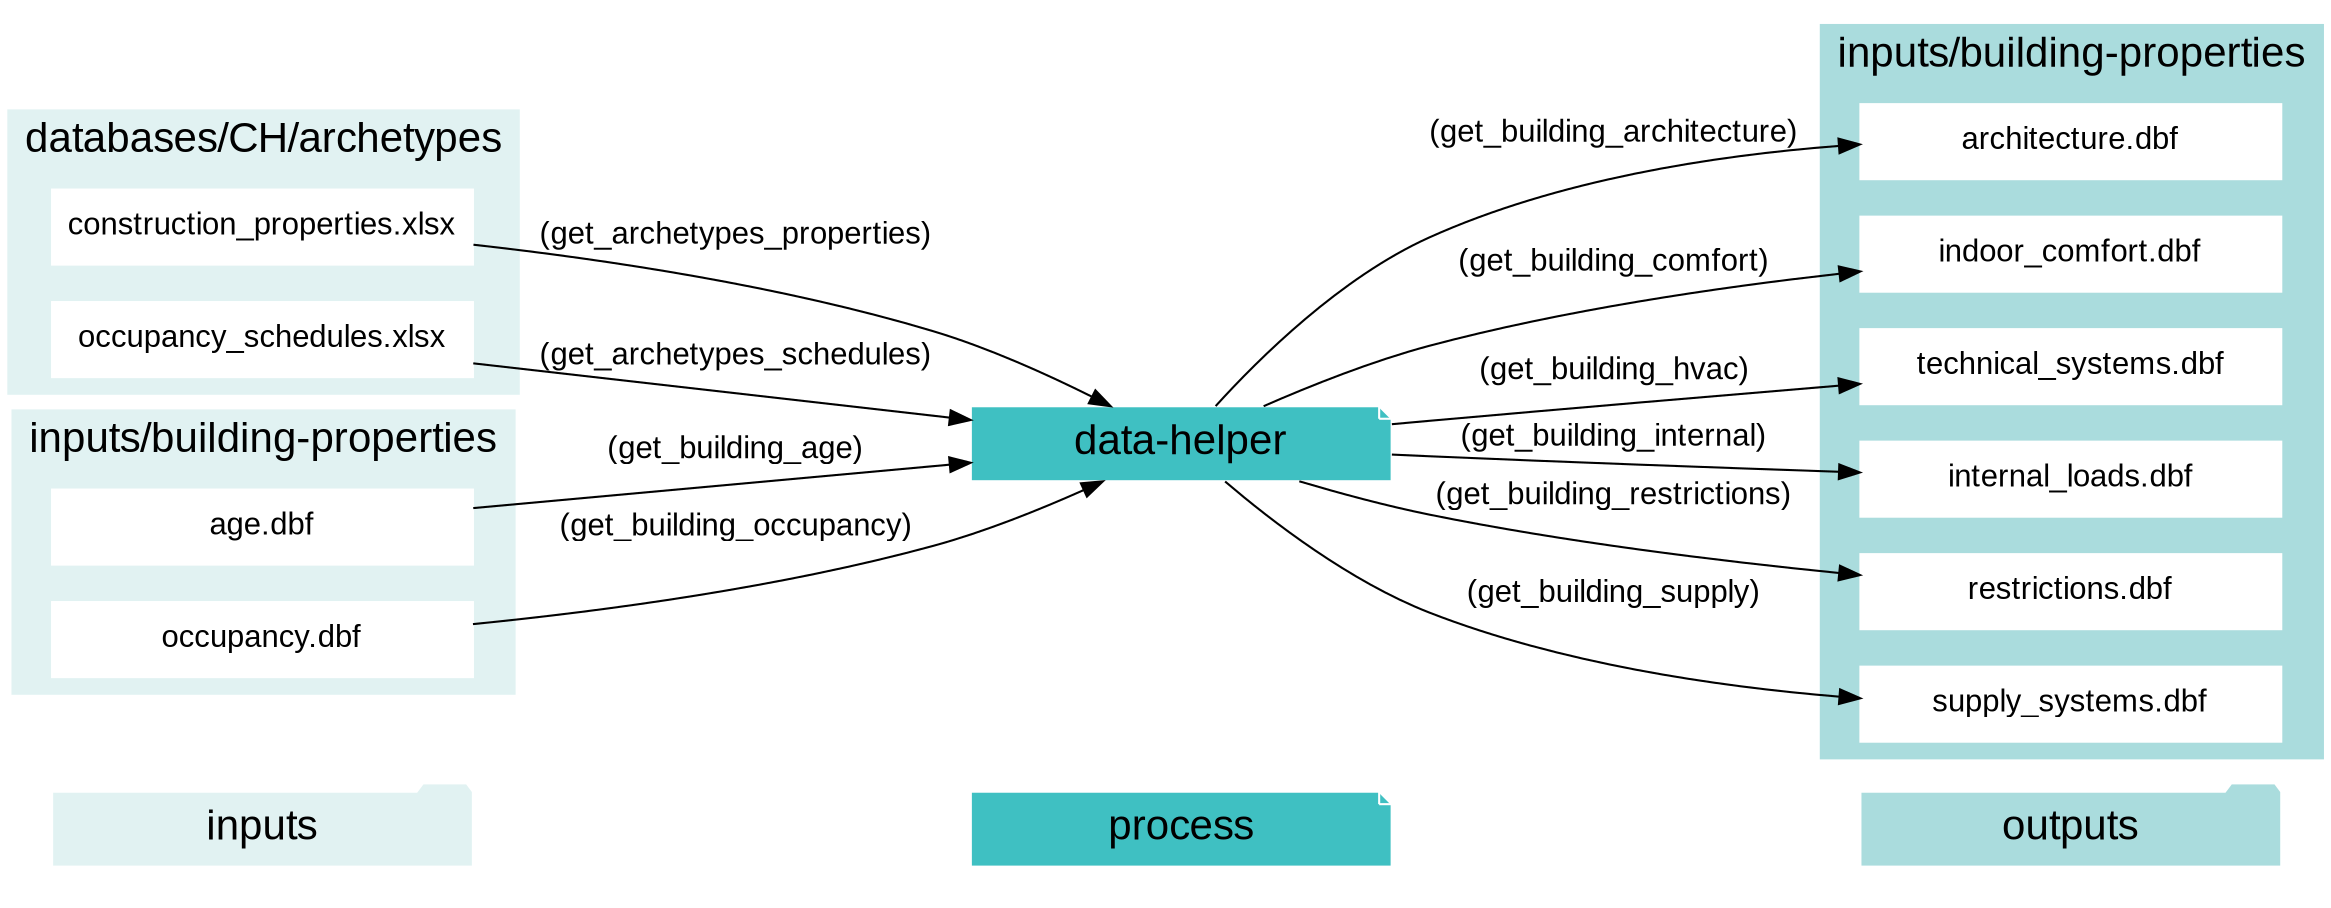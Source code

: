 digraph trace_inputlocator {
    rankdir="LR";
    graph [overlap=false, fontname=arial];
    node [shape=box, style=filled, color=white, fontsize=15, fontname=arial, fixedsize=true, width=2.8];
    edge [fontname=arial, fontsize = 15]
    newrank=true
    subgraph cluster_legend {
    fontsize=25
    style=invis
    "process"[style=filled, fillcolor="#3FC0C2", shape=note, fontsize=20, fontname="arial"]
    "inputs" [style=filled, shape=folder, color=white, fillcolor="#E1F2F2", fontsize=20]
    "outputs"[style=filled, shape=folder, color=white, fillcolor="#aadcdd", fontsize=20]
    "inputs"->"process"[style=invis]
    "process"->"outputs"[style=invis]
    }
    "data-helper"[style=filled, color=white, fillcolor="#3FC0C2", shape=note, fontsize=20, fontname=arial];
    subgraph cluster_0_in {
        style = filled;
        color = "#E1F2F2";
        fontsize = 20;
        rank=same;
        label="databases/CH/archetypes";
        "construction_properties.xlsx"
        "occupancy_schedules.xlsx"
    }
    subgraph cluster_1_in {
        style = filled;
        color = "#E1F2F2";
        fontsize = 20;
        rank=same;
        label="inputs/building-properties";
        "age.dbf"
        "occupancy.dbf"
    }
    subgraph cluster_1_out {
        style = filled;
        color = "#aadcdd";
        fontsize = 20;
        rank=same;
        label="inputs/building-properties";
        "architecture.dbf"
        "indoor_comfort.dbf"
        "technical_systems.dbf"
        "internal_loads.dbf"
        "restrictions.dbf"
        "supply_systems.dbf"
    }
    "construction_properties.xlsx" -> "data-helper"[label="(get_archetypes_properties)"]
    "occupancy_schedules.xlsx" -> "data-helper"[label="(get_archetypes_schedules)"]
    "age.dbf" -> "data-helper"[label="(get_building_age)"]
    "occupancy.dbf" -> "data-helper"[label="(get_building_occupancy)"]
    "data-helper" -> "architecture.dbf"[label="(get_building_architecture)"]
    "data-helper" -> "indoor_comfort.dbf"[label="(get_building_comfort)"]
    "data-helper" -> "technical_systems.dbf"[label="(get_building_hvac)"]
    "data-helper" -> "internal_loads.dbf"[label="(get_building_internal)"]
    "data-helper" -> "restrictions.dbf"[label="(get_building_restrictions)"]
    "data-helper" -> "supply_systems.dbf"[label="(get_building_supply)"]
    }